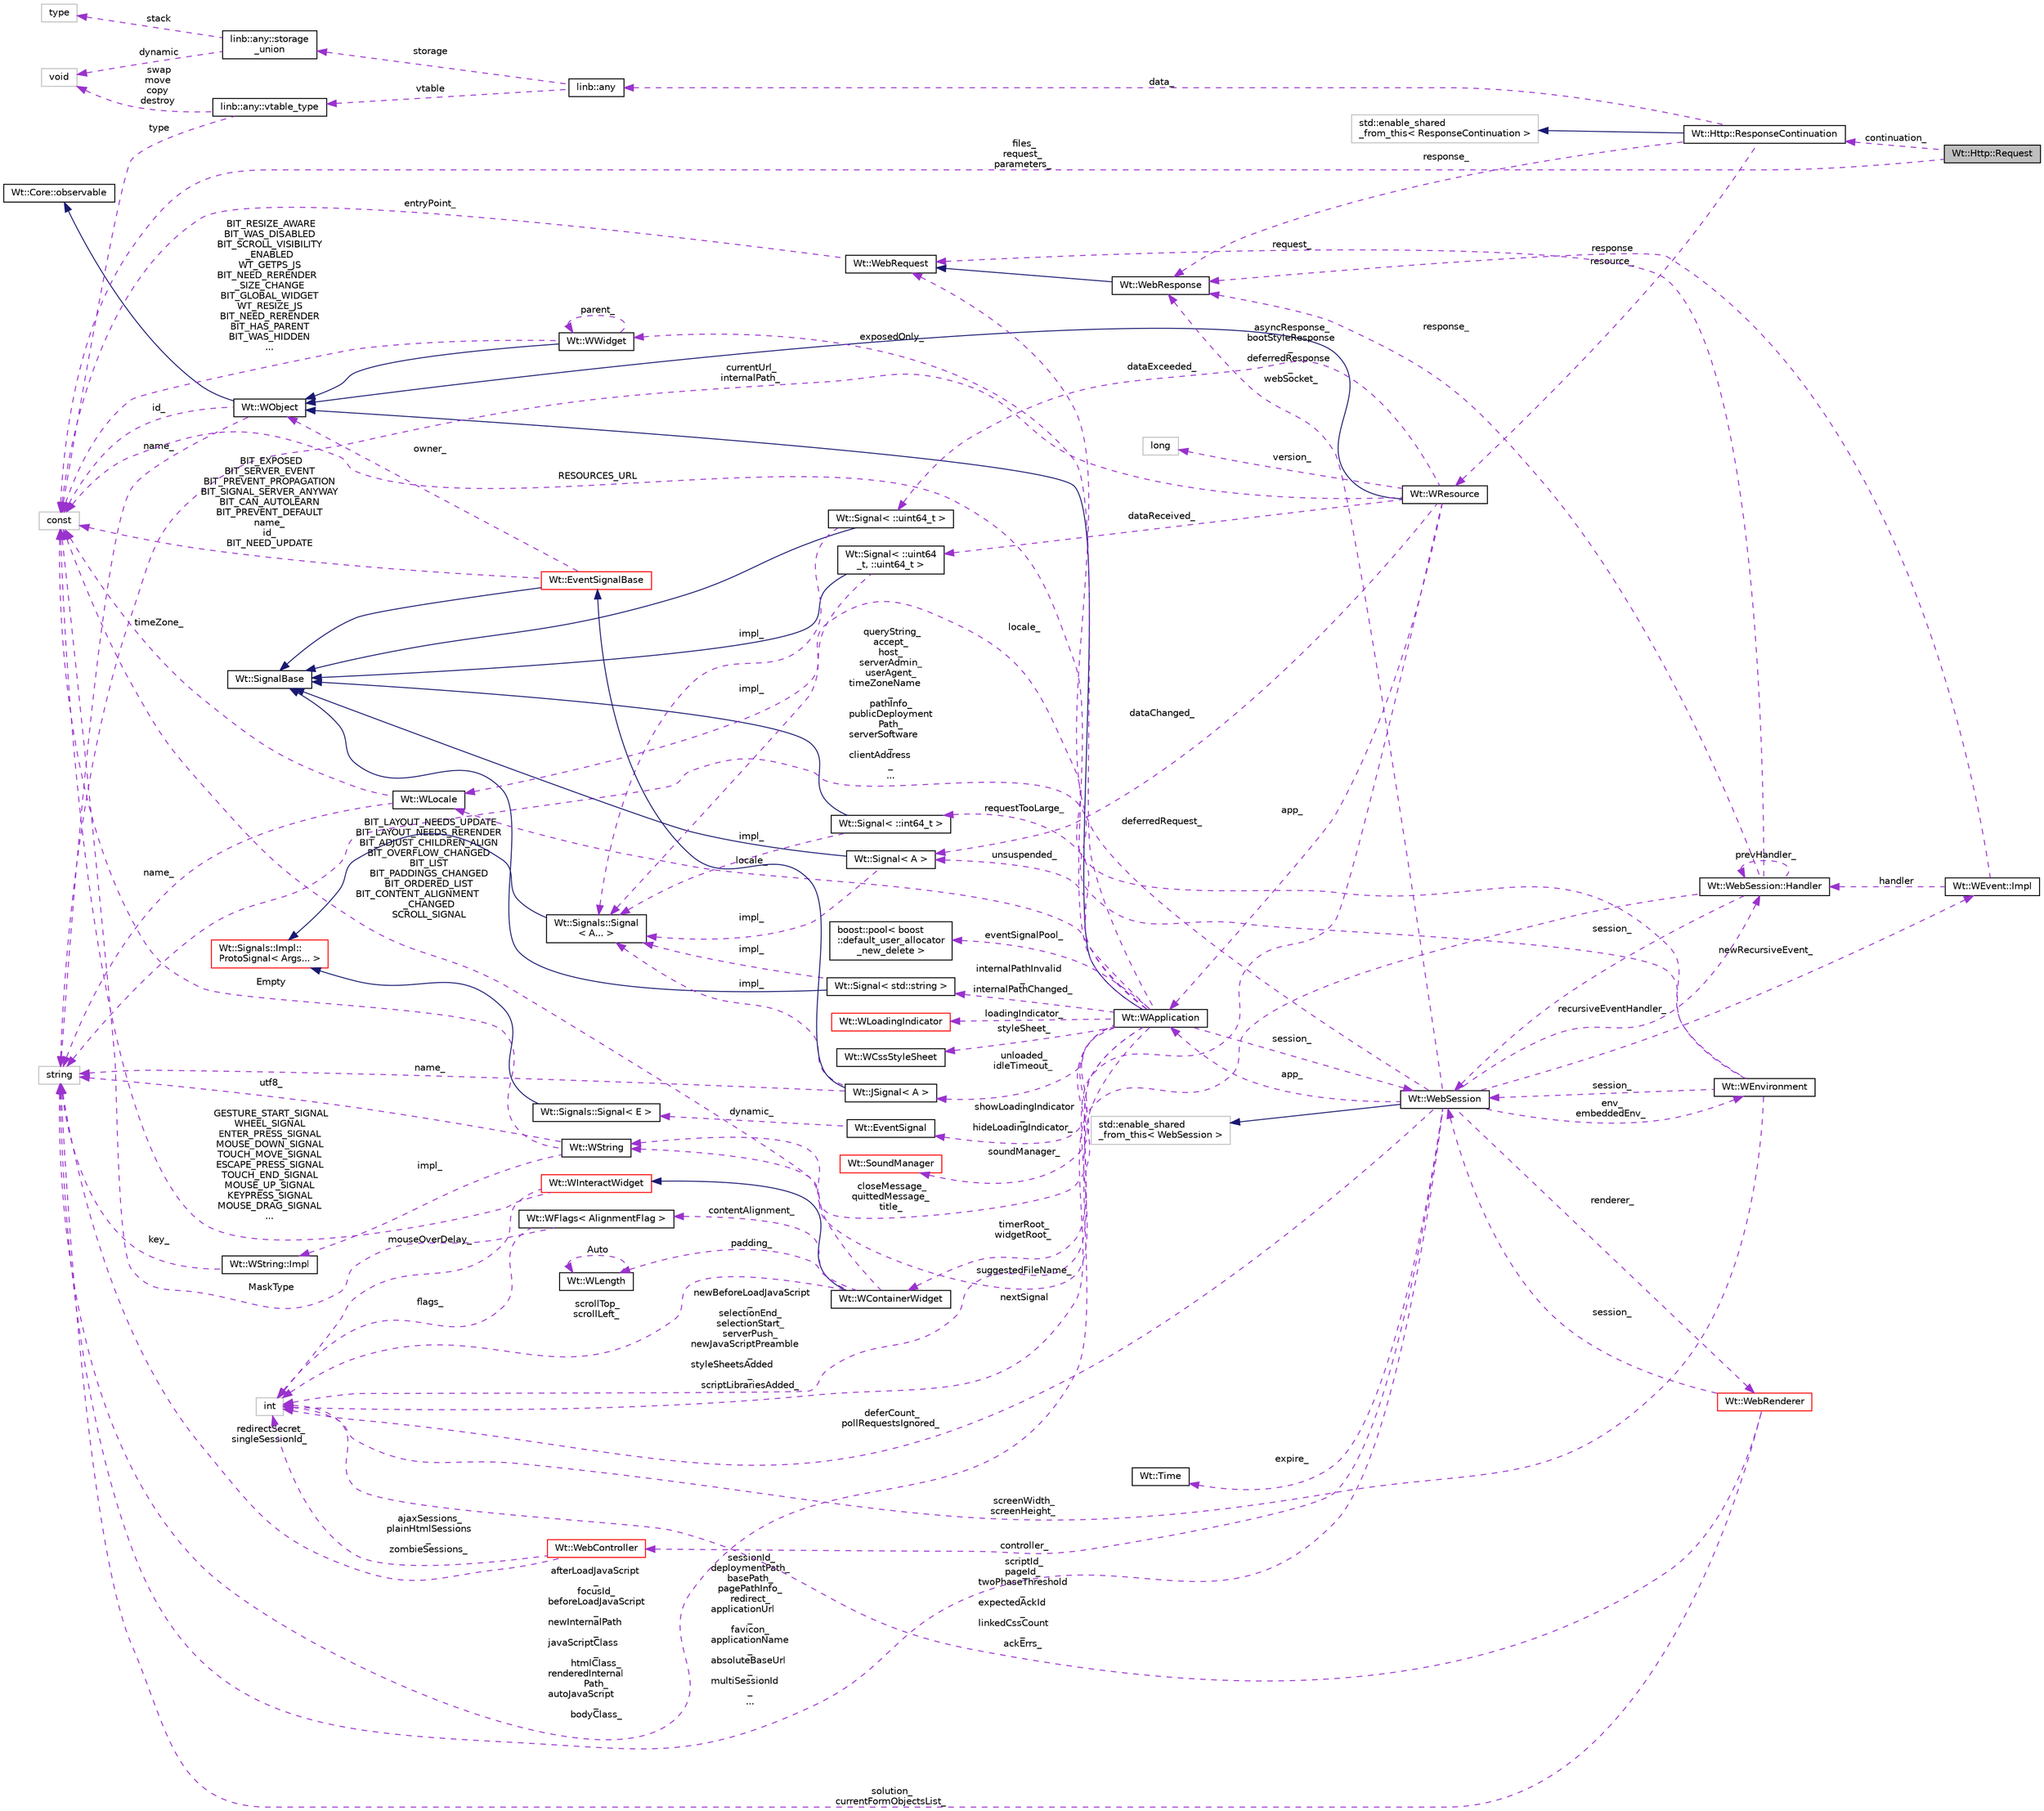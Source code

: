 digraph "Wt::Http::Request"
{
 // LATEX_PDF_SIZE
  edge [fontname="Helvetica",fontsize="10",labelfontname="Helvetica",labelfontsize="10"];
  node [fontname="Helvetica",fontsize="10",shape=record];
  rankdir="LR";
  Node1 [label="Wt::Http::Request",height=0.2,width=0.4,color="black", fillcolor="grey75", style="filled", fontcolor="black",tooltip="A resource request."];
  Node2 -> Node1 [dir="back",color="darkorchid3",fontsize="10",style="dashed",label=" continuation_" ,fontname="Helvetica"];
  Node2 [label="Wt::Http::ResponseContinuation",height=0.2,width=0.4,color="black", fillcolor="white", style="filled",URL="$classWt_1_1Http_1_1ResponseContinuation.html",tooltip="A resource response continuation object."];
  Node3 -> Node2 [dir="back",color="midnightblue",fontsize="10",style="solid",fontname="Helvetica"];
  Node3 [label="std::enable_shared\l_from_this\< ResponseContinuation \>",height=0.2,width=0.4,color="grey75", fillcolor="white", style="filled",tooltip=" "];
  Node4 -> Node2 [dir="back",color="darkorchid3",fontsize="10",style="dashed",label=" resource_" ,fontname="Helvetica"];
  Node4 [label="Wt::WResource",height=0.2,width=0.4,color="black", fillcolor="white", style="filled",URL="$classWt_1_1WResource.html",tooltip="An object which can be rendered in the HTTP protocol."];
  Node5 -> Node4 [dir="back",color="midnightblue",fontsize="10",style="solid",fontname="Helvetica"];
  Node5 [label="Wt::WObject",height=0.2,width=0.4,color="black", fillcolor="white", style="filled",URL="$classWt_1_1WObject.html",tooltip="A base class for objects that participate in the signal/slot system."];
  Node6 -> Node5 [dir="back",color="midnightblue",fontsize="10",style="solid",fontname="Helvetica"];
  Node6 [label="Wt::Core::observable",height=0.2,width=0.4,color="black", fillcolor="white", style="filled",URL="$classWt_1_1Core_1_1observable.html",tooltip="A base class for objects whose life-time can be tracked."];
  Node7 -> Node5 [dir="back",color="darkorchid3",fontsize="10",style="dashed",label=" name_" ,fontname="Helvetica"];
  Node7 [label="string",height=0.2,width=0.4,color="grey75", fillcolor="white", style="filled",tooltip=" "];
  Node8 -> Node5 [dir="back",color="darkorchid3",fontsize="10",style="dashed",label=" id_" ,fontname="Helvetica"];
  Node8 [label="const",height=0.2,width=0.4,color="grey75", fillcolor="white", style="filled",tooltip=" "];
  Node9 -> Node4 [dir="back",color="darkorchid3",fontsize="10",style="dashed",label=" dataChanged_" ,fontname="Helvetica"];
  Node9 [label="Wt::Signal\< A \>",height=0.2,width=0.4,color="black", fillcolor="white", style="filled",URL="$classWt_1_1Signal.html",tooltip="A signal that propagates events to listeners."];
  Node10 -> Node9 [dir="back",color="midnightblue",fontsize="10",style="solid",fontname="Helvetica"];
  Node10 [label="Wt::SignalBase",height=0.2,width=0.4,color="black", fillcolor="white", style="filled",URL="$classWt_1_1SignalBase.html",tooltip="Abstract base class of a signal."];
  Node11 -> Node9 [dir="back",color="darkorchid3",fontsize="10",style="dashed",label=" impl_" ,fontname="Helvetica"];
  Node11 [label="Wt::Signals::Signal\l\< A... \>",height=0.2,width=0.4,color="black", fillcolor="white", style="filled",URL="$structWt_1_1Signals_1_1Signal.html",tooltip=" "];
  Node12 -> Node11 [dir="back",color="midnightblue",fontsize="10",style="solid",fontname="Helvetica"];
  Node12 [label="Wt::Signals::Impl::\lProtoSignal\< Args... \>",height=0.2,width=0.4,color="red", fillcolor="white", style="filled",URL="$classWt_1_1Signals_1_1Impl_1_1ProtoSignal.html",tooltip=" "];
  Node19 -> Node4 [dir="back",color="darkorchid3",fontsize="10",style="dashed",label=" app_" ,fontname="Helvetica"];
  Node19 [label="Wt::WApplication",height=0.2,width=0.4,color="black", fillcolor="white", style="filled",URL="$classWt_1_1WApplication.html",tooltip="Represents an application instance for a single session."];
  Node5 -> Node19 [dir="back",color="midnightblue",fontsize="10",style="solid",fontname="Helvetica"];
  Node20 -> Node19 [dir="back",color="darkorchid3",fontsize="10",style="dashed",label=" timerRoot_\nwidgetRoot_" ,fontname="Helvetica"];
  Node20 [label="Wt::WContainerWidget",height=0.2,width=0.4,color="black", fillcolor="white", style="filled",URL="$classWt_1_1WContainerWidget.html",tooltip="A widget that holds and manages child widgets."];
  Node21 -> Node20 [dir="back",color="midnightblue",fontsize="10",style="solid",fontname="Helvetica"];
  Node21 [label="Wt::WInteractWidget",height=0.2,width=0.4,color="red", fillcolor="white", style="filled",URL="$classWt_1_1WInteractWidget.html",tooltip="An abstract widget that can receive user-interface interaction."];
  Node18 -> Node21 [dir="back",color="darkorchid3",fontsize="10",style="dashed",label=" mouseOverDelay_" ,fontname="Helvetica"];
  Node18 [label="int",height=0.2,width=0.4,color="grey75", fillcolor="white", style="filled",tooltip=" "];
  Node8 -> Node21 [dir="back",color="darkorchid3",fontsize="10",style="dashed",label=" GESTURE_START_SIGNAL\nWHEEL_SIGNAL\nENTER_PRESS_SIGNAL\nMOUSE_DOWN_SIGNAL\nTOUCH_MOVE_SIGNAL\nESCAPE_PRESS_SIGNAL\nTOUCH_END_SIGNAL\nMOUSE_UP_SIGNAL\nKEYPRESS_SIGNAL\nMOUSE_DRAG_SIGNAL\n..." ,fontname="Helvetica"];
  Node18 -> Node20 [dir="back",color="darkorchid3",fontsize="10",style="dashed",label=" scrollTop_\nscrollLeft_" ,fontname="Helvetica"];
  Node24 -> Node20 [dir="back",color="darkorchid3",fontsize="10",style="dashed",label=" contentAlignment_" ,fontname="Helvetica"];
  Node24 [label="Wt::WFlags\< AlignmentFlag \>",height=0.2,width=0.4,color="black", fillcolor="white", style="filled",URL="$classWt_1_1WFlags.html",tooltip=" "];
  Node18 -> Node24 [dir="back",color="darkorchid3",fontsize="10",style="dashed",label=" flags_" ,fontname="Helvetica"];
  Node8 -> Node24 [dir="back",color="darkorchid3",fontsize="10",style="dashed",label=" MaskType" ,fontname="Helvetica"];
  Node25 -> Node20 [dir="back",color="darkorchid3",fontsize="10",style="dashed",label=" padding_" ,fontname="Helvetica"];
  Node25 [label="Wt::WLength",height=0.2,width=0.4,color="black", fillcolor="white", style="filled",URL="$classWt_1_1WLength.html",tooltip="A value class that describes a CSS length."];
  Node25 -> Node25 [dir="back",color="darkorchid3",fontsize="10",style="dashed",label=" Auto" ,fontname="Helvetica"];
  Node8 -> Node20 [dir="back",color="darkorchid3",fontsize="10",style="dashed",label=" BIT_LAYOUT_NEEDS_UPDATE\nBIT_LAYOUT_NEEDS_RERENDER\nBIT_ADJUST_CHILDREN_ALIGN\nBIT_OVERFLOW_CHANGED\nBIT_LIST\nBIT_PADDINGS_CHANGED\nBIT_ORDERED_LIST\nBIT_CONTENT_ALIGNMENT\l_CHANGED\nSCROLL_SIGNAL" ,fontname="Helvetica"];
  Node9 -> Node19 [dir="back",color="darkorchid3",fontsize="10",style="dashed",label=" unsuspended_" ,fontname="Helvetica"];
  Node26 -> Node19 [dir="back",color="darkorchid3",fontsize="10",style="dashed",label=" session_" ,fontname="Helvetica"];
  Node26 [label="Wt::WebSession",height=0.2,width=0.4,color="black", fillcolor="white", style="filled",URL="$classWt_1_1WebSession.html",tooltip=" "];
  Node27 -> Node26 [dir="back",color="midnightblue",fontsize="10",style="solid",fontname="Helvetica"];
  Node27 [label="std::enable_shared\l_from_this\< WebSession \>",height=0.2,width=0.4,color="grey75", fillcolor="white", style="filled",tooltip=" "];
  Node19 -> Node26 [dir="back",color="darkorchid3",fontsize="10",style="dashed",label=" app_" ,fontname="Helvetica"];
  Node28 -> Node26 [dir="back",color="darkorchid3",fontsize="10",style="dashed",label=" env_\nembeddedEnv_" ,fontname="Helvetica"];
  Node28 [label="Wt::WEnvironment",height=0.2,width=0.4,color="black", fillcolor="white", style="filled",URL="$classWt_1_1WEnvironment.html",tooltip="A class that captures information on the application environment."];
  Node26 -> Node28 [dir="back",color="darkorchid3",fontsize="10",style="dashed",label=" session_" ,fontname="Helvetica"];
  Node29 -> Node28 [dir="back",color="darkorchid3",fontsize="10",style="dashed",label=" locale_" ,fontname="Helvetica"];
  Node29 [label="Wt::WLocale",height=0.2,width=0.4,color="black", fillcolor="white", style="filled",URL="$classWt_1_1WLocale.html",tooltip="A locale."];
  Node7 -> Node29 [dir="back",color="darkorchid3",fontsize="10",style="dashed",label=" name_" ,fontname="Helvetica"];
  Node8 -> Node29 [dir="back",color="darkorchid3",fontsize="10",style="dashed",label=" timeZone_" ,fontname="Helvetica"];
  Node18 -> Node28 [dir="back",color="darkorchid3",fontsize="10",style="dashed",label=" screenWidth_\nscreenHeight_" ,fontname="Helvetica"];
  Node7 -> Node28 [dir="back",color="darkorchid3",fontsize="10",style="dashed",label=" queryString_\naccept_\nhost_\nserverAdmin_\nuserAgent_\ntimeZoneName\l_\npathInfo_\npublicDeployment\lPath_\nserverSoftware\l_\nclientAddress\l_\n..." ,fontname="Helvetica"];
  Node30 -> Node26 [dir="back",color="darkorchid3",fontsize="10",style="dashed",label=" deferredRequest_" ,fontname="Helvetica"];
  Node30 [label="Wt::WebRequest",height=0.2,width=0.4,color="black", fillcolor="white", style="filled",URL="$classWt_1_1WebRequest.html",tooltip=" "];
  Node8 -> Node30 [dir="back",color="darkorchid3",fontsize="10",style="dashed",label=" entryPoint_" ,fontname="Helvetica"];
  Node31 -> Node26 [dir="back",color="darkorchid3",fontsize="10",style="dashed",label=" renderer_" ,fontname="Helvetica"];
  Node31 [label="Wt::WebRenderer",height=0.2,width=0.4,color="red", fillcolor="white", style="filled",URL="$classWt_1_1WebRenderer.html",tooltip=" "];
  Node26 -> Node31 [dir="back",color="darkorchid3",fontsize="10",style="dashed",label=" session_" ,fontname="Helvetica"];
  Node18 -> Node31 [dir="back",color="darkorchid3",fontsize="10",style="dashed",label=" scriptId_\npageId_\ntwoPhaseThreshold\l_\nexpectedAckId\l_\nlinkedCssCount\l_\nackErrs_" ,fontname="Helvetica"];
  Node7 -> Node31 [dir="back",color="darkorchid3",fontsize="10",style="dashed",label=" solution_\ncurrentFormObjectsList_" ,fontname="Helvetica"];
  Node34 -> Node26 [dir="back",color="darkorchid3",fontsize="10",style="dashed",label=" newRecursiveEvent_" ,fontname="Helvetica"];
  Node34 [label="Wt::WEvent::Impl",height=0.2,width=0.4,color="black", fillcolor="white", style="filled",URL="$structWt_1_1WEvent_1_1Impl.html",tooltip=" "];
  Node35 -> Node34 [dir="back",color="darkorchid3",fontsize="10",style="dashed",label=" response" ,fontname="Helvetica"];
  Node35 [label="Wt::WebResponse",height=0.2,width=0.4,color="black", fillcolor="white", style="filled",URL="$classWt_1_1WebResponse.html",tooltip=" "];
  Node30 -> Node35 [dir="back",color="midnightblue",fontsize="10",style="solid",fontname="Helvetica"];
  Node36 -> Node34 [dir="back",color="darkorchid3",fontsize="10",style="dashed",label=" handler" ,fontname="Helvetica"];
  Node36 [label="Wt::WebSession::Handler",height=0.2,width=0.4,color="black", fillcolor="white", style="filled",URL="$classWt_1_1WebSession_1_1Handler.html",tooltip=" "];
  Node30 -> Node36 [dir="back",color="darkorchid3",fontsize="10",style="dashed",label=" request_" ,fontname="Helvetica"];
  Node26 -> Node36 [dir="back",color="darkorchid3",fontsize="10",style="dashed",label=" session_" ,fontname="Helvetica"];
  Node35 -> Node36 [dir="back",color="darkorchid3",fontsize="10",style="dashed",label=" response_" ,fontname="Helvetica"];
  Node18 -> Node36 [dir="back",color="darkorchid3",fontsize="10",style="dashed",label=" nextSignal" ,fontname="Helvetica"];
  Node36 -> Node36 [dir="back",color="darkorchid3",fontsize="10",style="dashed",label=" prevHandler_" ,fontname="Helvetica"];
  Node37 -> Node26 [dir="back",color="darkorchid3",fontsize="10",style="dashed",label=" expire_" ,fontname="Helvetica"];
  Node37 [label="Wt::Time",height=0.2,width=0.4,color="black", fillcolor="white", style="filled",URL="$classWt_1_1Time.html",tooltip=" "];
  Node38 -> Node26 [dir="back",color="darkorchid3",fontsize="10",style="dashed",label=" controller_" ,fontname="Helvetica"];
  Node38 [label="Wt::WebController",height=0.2,width=0.4,color="red", fillcolor="white", style="filled",URL="$classWt_1_1WebController.html",tooltip=" "];
  Node18 -> Node38 [dir="back",color="darkorchid3",fontsize="10",style="dashed",label=" ajaxSessions_\nplainHtmlSessions\l_\nzombieSessions_" ,fontname="Helvetica"];
  Node7 -> Node38 [dir="back",color="darkorchid3",fontsize="10",style="dashed",label=" redirectSecret_\nsingleSessionId_" ,fontname="Helvetica"];
  Node35 -> Node26 [dir="back",color="darkorchid3",fontsize="10",style="dashed",label=" asyncResponse_\nbootStyleResponse\l_\ndeferredResponse\l_\nwebSocket_" ,fontname="Helvetica"];
  Node18 -> Node26 [dir="back",color="darkorchid3",fontsize="10",style="dashed",label=" deferCount_\npollRequestsIgnored_" ,fontname="Helvetica"];
  Node7 -> Node26 [dir="back",color="darkorchid3",fontsize="10",style="dashed",label=" sessionId_\ndeploymentPath_\nbasePath_\npagePathInfo_\nredirect_\napplicationUrl\l_\nfavicon_\napplicationName\l_\nabsoluteBaseUrl\l_\nmultiSessionId\l_\n..." ,fontname="Helvetica"];
  Node36 -> Node26 [dir="back",color="darkorchid3",fontsize="10",style="dashed",label=" recursiveEventHandler_" ,fontname="Helvetica"];
  Node45 -> Node19 [dir="back",color="darkorchid3",fontsize="10",style="dashed",label=" closeMessage_\nquittedMessage_\ntitle_" ,fontname="Helvetica"];
  Node45 [label="Wt::WString",height=0.2,width=0.4,color="black", fillcolor="white", style="filled",URL="$classWt_1_1WString.html",tooltip="A value class which describes a locale-aware unicode string."];
  Node46 -> Node45 [dir="back",color="darkorchid3",fontsize="10",style="dashed",label=" impl_" ,fontname="Helvetica"];
  Node46 [label="Wt::WString::Impl",height=0.2,width=0.4,color="black", fillcolor="white", style="filled",URL="$structWt_1_1WString_1_1Impl.html",tooltip=" "];
  Node7 -> Node46 [dir="back",color="darkorchid3",fontsize="10",style="dashed",label=" key_" ,fontname="Helvetica"];
  Node7 -> Node45 [dir="back",color="darkorchid3",fontsize="10",style="dashed",label=" utf8_" ,fontname="Helvetica"];
  Node8 -> Node45 [dir="back",color="darkorchid3",fontsize="10",style="dashed",label=" Empty" ,fontname="Helvetica"];
  Node47 -> Node19 [dir="back",color="darkorchid3",fontsize="10",style="dashed",label=" showLoadingIndicator\l_\nhideLoadingIndicator_" ,fontname="Helvetica"];
  Node47 [label="Wt::EventSignal",height=0.2,width=0.4,color="black", fillcolor="white", style="filled",URL="$classWt_1_1EventSignal.html",tooltip="A signal that conveys user-interface events."];
  Node48 -> Node47 [dir="back",color="darkorchid3",fontsize="10",style="dashed",label=" dynamic_" ,fontname="Helvetica"];
  Node48 [label="Wt::Signals::Signal\< E \>",height=0.2,width=0.4,color="black", fillcolor="white", style="filled",URL="$structWt_1_1Signals_1_1Signal.html",tooltip=" "];
  Node12 -> Node48 [dir="back",color="midnightblue",fontsize="10",style="solid",fontname="Helvetica"];
  Node49 -> Node19 [dir="back",color="darkorchid3",fontsize="10",style="dashed",label=" eventSignalPool_" ,fontname="Helvetica"];
  Node49 [label="boost::pool\< boost\l::default_user_allocator\l_new_delete \>",height=0.2,width=0.4,color="black", fillcolor="white", style="filled",URL="$classboost_1_1pool.html",tooltip=" "];
  Node29 -> Node19 [dir="back",color="darkorchid3",fontsize="10",style="dashed",label=" locale_" ,fontname="Helvetica"];
  Node50 -> Node19 [dir="back",color="darkorchid3",fontsize="10",style="dashed",label=" unloaded_\nidleTimeout_" ,fontname="Helvetica"];
  Node50 [label="Wt::JSignal\< A \>",height=0.2,width=0.4,color="black", fillcolor="white", style="filled",URL="$classWt_1_1JSignal.html",tooltip="A signal to relay JavaScript to C++ calls."];
  Node51 -> Node50 [dir="back",color="midnightblue",fontsize="10",style="solid",fontname="Helvetica"];
  Node51 [label="Wt::EventSignalBase",height=0.2,width=0.4,color="red", fillcolor="white", style="filled",URL="$classWt_1_1EventSignalBase.html",tooltip="Abstract base class of an event signal."];
  Node10 -> Node51 [dir="back",color="midnightblue",fontsize="10",style="solid",fontname="Helvetica"];
  Node5 -> Node51 [dir="back",color="darkorchid3",fontsize="10",style="dashed",label=" owner_" ,fontname="Helvetica"];
  Node8 -> Node51 [dir="back",color="darkorchid3",fontsize="10",style="dashed",label=" BIT_EXPOSED\nBIT_SERVER_EVENT\nBIT_PREVENT_PROPAGATION\nBIT_SIGNAL_SERVER_ANYWAY\nBIT_CAN_AUTOLEARN\nBIT_PREVENT_DEFAULT\nname_\nid_\nBIT_NEED_UPDATE" ,fontname="Helvetica"];
  Node7 -> Node50 [dir="back",color="darkorchid3",fontsize="10",style="dashed",label=" name_" ,fontname="Helvetica"];
  Node11 -> Node50 [dir="back",color="darkorchid3",fontsize="10",style="dashed",label=" impl_" ,fontname="Helvetica"];
  Node53 -> Node19 [dir="back",color="darkorchid3",fontsize="10",style="dashed",label=" loadingIndicator_" ,fontname="Helvetica"];
  Node53 [label="Wt::WLoadingIndicator",height=0.2,width=0.4,color="red", fillcolor="white", style="filled",URL="$classWt_1_1WLoadingIndicator.html",tooltip="An abstract interface for a loading indicator."];
  Node55 -> Node19 [dir="back",color="darkorchid3",fontsize="10",style="dashed",label=" styleSheet_" ,fontname="Helvetica"];
  Node55 [label="Wt::WCssStyleSheet",height=0.2,width=0.4,color="black", fillcolor="white", style="filled",URL="$classWt_1_1WCssStyleSheet.html",tooltip="A CSS style sheet."];
  Node56 -> Node19 [dir="back",color="darkorchid3",fontsize="10",style="dashed",label=" internalPathInvalid\l_\ninternalPathChanged_" ,fontname="Helvetica"];
  Node56 [label="Wt::Signal\< std::string \>",height=0.2,width=0.4,color="black", fillcolor="white", style="filled",URL="$classWt_1_1Signal.html",tooltip=" "];
  Node10 -> Node56 [dir="back",color="midnightblue",fontsize="10",style="solid",fontname="Helvetica"];
  Node11 -> Node56 [dir="back",color="darkorchid3",fontsize="10",style="dashed",label=" impl_" ,fontname="Helvetica"];
  Node57 -> Node19 [dir="back",color="darkorchid3",fontsize="10",style="dashed",label=" requestTooLarge_" ,fontname="Helvetica"];
  Node57 [label="Wt::Signal\< ::int64_t \>",height=0.2,width=0.4,color="black", fillcolor="white", style="filled",URL="$classWt_1_1Signal.html",tooltip=" "];
  Node10 -> Node57 [dir="back",color="midnightblue",fontsize="10",style="solid",fontname="Helvetica"];
  Node11 -> Node57 [dir="back",color="darkorchid3",fontsize="10",style="dashed",label=" impl_" ,fontname="Helvetica"];
  Node18 -> Node19 [dir="back",color="darkorchid3",fontsize="10",style="dashed",label=" newBeforeLoadJavaScript\l_\nselectionEnd_\nselectionStart_\nserverPush_\nnewJavaScriptPreamble\l_\nstyleSheetsAdded\l_\nscriptLibrariesAdded_" ,fontname="Helvetica"];
  Node58 -> Node19 [dir="back",color="darkorchid3",fontsize="10",style="dashed",label=" soundManager_" ,fontname="Helvetica"];
  Node58 [label="Wt::SoundManager",height=0.2,width=0.4,color="red", fillcolor="white", style="filled",URL="$classWt_1_1SoundManager.html",tooltip=" "];
  Node23 -> Node19 [dir="back",color="darkorchid3",fontsize="10",style="dashed",label=" exposedOnly_" ,fontname="Helvetica"];
  Node23 [label="Wt::WWidget",height=0.2,width=0.4,color="black", fillcolor="white", style="filled",URL="$classWt_1_1WWidget.html",tooltip="The abstract base class for a user-interface component."];
  Node5 -> Node23 [dir="back",color="midnightblue",fontsize="10",style="solid",fontname="Helvetica"];
  Node23 -> Node23 [dir="back",color="darkorchid3",fontsize="10",style="dashed",label=" parent_" ,fontname="Helvetica"];
  Node8 -> Node23 [dir="back",color="darkorchid3",fontsize="10",style="dashed",label=" BIT_RESIZE_AWARE\nBIT_WAS_DISABLED\nBIT_SCROLL_VISIBILITY\l_ENABLED\nWT_GETPS_JS\nBIT_NEED_RERENDER\l_SIZE_CHANGE\nBIT_GLOBAL_WIDGET\nWT_RESIZE_JS\nBIT_NEED_RERENDER\nBIT_HAS_PARENT\nBIT_WAS_HIDDEN\n..." ,fontname="Helvetica"];
  Node7 -> Node19 [dir="back",color="darkorchid3",fontsize="10",style="dashed",label=" afterLoadJavaScript\l_\nfocusId_\nbeforeLoadJavaScript\l_\nnewInternalPath\l_\njavaScriptClass\l_\nhtmlClass_\nrenderedInternal\lPath_\nautoJavaScript\l_\nbodyClass_" ,fontname="Helvetica"];
  Node8 -> Node19 [dir="back",color="darkorchid3",fontsize="10",style="dashed",label=" RESOURCES_URL" ,fontname="Helvetica"];
  Node69 -> Node4 [dir="back",color="darkorchid3",fontsize="10",style="dashed",label=" dataReceived_" ,fontname="Helvetica"];
  Node69 [label="Wt::Signal\< ::uint64\l_t, ::uint64_t \>",height=0.2,width=0.4,color="black", fillcolor="white", style="filled",URL="$classWt_1_1Signal.html",tooltip=" "];
  Node10 -> Node69 [dir="back",color="midnightblue",fontsize="10",style="solid",fontname="Helvetica"];
  Node11 -> Node69 [dir="back",color="darkorchid3",fontsize="10",style="dashed",label=" impl_" ,fontname="Helvetica"];
  Node45 -> Node4 [dir="back",color="darkorchid3",fontsize="10",style="dashed",label=" suggestedFileName_" ,fontname="Helvetica"];
  Node7 -> Node4 [dir="back",color="darkorchid3",fontsize="10",style="dashed",label=" currentUrl_\ninternalPath_" ,fontname="Helvetica"];
  Node70 -> Node4 [dir="back",color="darkorchid3",fontsize="10",style="dashed",label=" version_" ,fontname="Helvetica"];
  Node70 [label="long",height=0.2,width=0.4,color="grey75", fillcolor="white", style="filled",tooltip=" "];
  Node71 -> Node4 [dir="back",color="darkorchid3",fontsize="10",style="dashed",label=" dataExceeded_" ,fontname="Helvetica"];
  Node71 [label="Wt::Signal\< ::uint64_t \>",height=0.2,width=0.4,color="black", fillcolor="white", style="filled",URL="$classWt_1_1Signal.html",tooltip=" "];
  Node10 -> Node71 [dir="back",color="midnightblue",fontsize="10",style="solid",fontname="Helvetica"];
  Node11 -> Node71 [dir="back",color="darkorchid3",fontsize="10",style="dashed",label=" impl_" ,fontname="Helvetica"];
  Node35 -> Node2 [dir="back",color="darkorchid3",fontsize="10",style="dashed",label=" response_" ,fontname="Helvetica"];
  Node72 -> Node2 [dir="back",color="darkorchid3",fontsize="10",style="dashed",label=" data_" ,fontname="Helvetica"];
  Node72 [label="linb::any",height=0.2,width=0.4,color="black", fillcolor="white", style="filled",URL="$classlinb_1_1any.html",tooltip=" "];
  Node73 -> Node72 [dir="back",color="darkorchid3",fontsize="10",style="dashed",label=" vtable" ,fontname="Helvetica"];
  Node73 [label="linb::any::vtable_type",height=0.2,width=0.4,color="black", fillcolor="white", style="filled",URL="$structlinb_1_1any_1_1vtable__type.html",tooltip="Base VTable specification."];
  Node15 -> Node73 [dir="back",color="darkorchid3",fontsize="10",style="dashed",label=" swap\nmove\ncopy\ndestroy" ,fontname="Helvetica"];
  Node15 [label="void",height=0.2,width=0.4,color="grey75", fillcolor="white", style="filled",tooltip=" "];
  Node8 -> Node73 [dir="back",color="darkorchid3",fontsize="10",style="dashed",label=" type" ,fontname="Helvetica"];
  Node74 -> Node72 [dir="back",color="darkorchid3",fontsize="10",style="dashed",label=" storage" ,fontname="Helvetica"];
  Node74 [label="linb::any::storage\l_union",height=0.2,width=0.4,color="black", fillcolor="white", style="filled",URL="$unionlinb_1_1any_1_1storage__union.html",tooltip=" "];
  Node15 -> Node74 [dir="back",color="darkorchid3",fontsize="10",style="dashed",label=" dynamic" ,fontname="Helvetica"];
  Node75 -> Node74 [dir="back",color="darkorchid3",fontsize="10",style="dashed",label=" stack" ,fontname="Helvetica"];
  Node75 [label="type",height=0.2,width=0.4,color="grey75", fillcolor="white", style="filled",tooltip=" "];
  Node8 -> Node1 [dir="back",color="darkorchid3",fontsize="10",style="dashed",label=" files_\nrequest_\nparameters_" ,fontname="Helvetica"];
}

